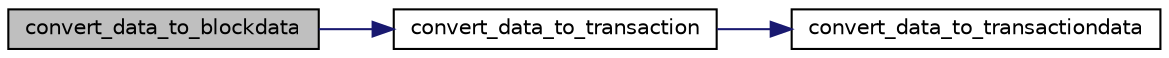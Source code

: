 digraph "convert_data_to_blockdata"
{
 // LATEX_PDF_SIZE
  edge [fontname="Helvetica",fontsize="10",labelfontname="Helvetica",labelfontsize="10"];
  node [fontname="Helvetica",fontsize="10",shape=record];
  rankdir="LR";
  Node1 [label="convert_data_to_blockdata",height=0.2,width=0.4,color="black", fillcolor="grey75", style="filled", fontcolor="black",tooltip=" "];
  Node1 -> Node2 [color="midnightblue",fontsize="10",style="solid",fontname="Helvetica"];
  Node2 [label="convert_data_to_transaction",height=0.2,width=0.4,color="black", fillcolor="white", style="filled",URL="$block_8c.html#a2093f169febc7a7d1bd0fbf024f94555",tooltip=" "];
  Node2 -> Node3 [color="midnightblue",fontsize="10",style="solid",fontname="Helvetica"];
  Node3 [label="convert_data_to_transactiondata",height=0.2,width=0.4,color="black", fillcolor="white", style="filled",URL="$block_8c.html#a68ddf0ad8385c2f03a418264ad5ba7ed",tooltip=" "];
}
